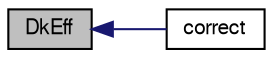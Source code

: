 digraph "DkEff"
{
  bgcolor="transparent";
  edge [fontname="FreeSans",fontsize="10",labelfontname="FreeSans",labelfontsize="10"];
  node [fontname="FreeSans",fontsize="10",shape=record];
  rankdir="LR";
  Node376 [label="DkEff",height=0.2,width=0.4,color="black", fillcolor="grey75", style="filled", fontcolor="black"];
  Node376 -> Node377 [dir="back",color="midnightblue",fontsize="10",style="solid",fontname="FreeSans"];
  Node377 [label="correct",height=0.2,width=0.4,color="black",URL="$a30630.html#a4f67b3ab06ec329ec02fa14d5f15d8f2",tooltip="Correct Eddy-Viscosity and related properties. "];
}
